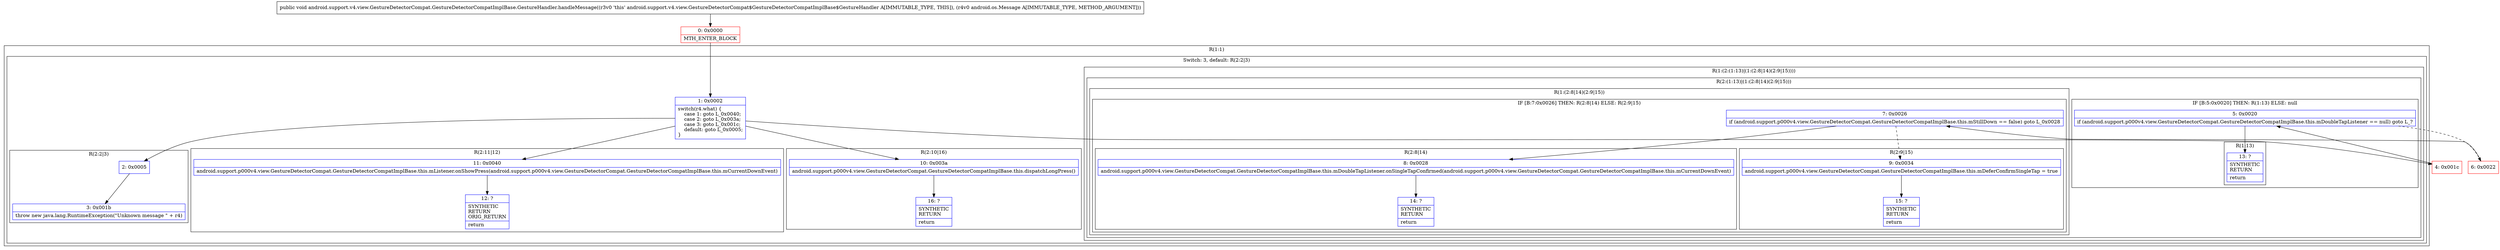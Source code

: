 digraph "CFG forandroid.support.v4.view.GestureDetectorCompat.GestureDetectorCompatImplBase.GestureHandler.handleMessage(Landroid\/os\/Message;)V" {
subgraph cluster_Region_262313706 {
label = "R(1:1)";
node [shape=record,color=blue];
subgraph cluster_SwitchRegion_1636396657 {
label = "Switch: 3, default: R(2:2|3)";
node [shape=record,color=blue];
Node_1 [shape=record,label="{1\:\ 0x0002|switch(r4.what) \{\l    case 1: goto L_0x0040;\l    case 2: goto L_0x003a;\l    case 3: goto L_0x001c;\l    default: goto L_0x0005;\l\}\l}"];
subgraph cluster_Region_2021228873 {
label = "R(2:11|12)";
node [shape=record,color=blue];
Node_11 [shape=record,label="{11\:\ 0x0040|android.support.p000v4.view.GestureDetectorCompat.GestureDetectorCompatImplBase.this.mListener.onShowPress(android.support.p000v4.view.GestureDetectorCompat.GestureDetectorCompatImplBase.this.mCurrentDownEvent)\l}"];
Node_12 [shape=record,label="{12\:\ ?|SYNTHETIC\lRETURN\lORIG_RETURN\l|return\l}"];
}
subgraph cluster_Region_525881857 {
label = "R(2:10|16)";
node [shape=record,color=blue];
Node_10 [shape=record,label="{10\:\ 0x003a|android.support.p000v4.view.GestureDetectorCompat.GestureDetectorCompatImplBase.this.dispatchLongPress()\l}"];
Node_16 [shape=record,label="{16\:\ ?|SYNTHETIC\lRETURN\l|return\l}"];
}
subgraph cluster_Region_72782534 {
label = "R(1:(2:(1:13)|(1:(2:8|14)(2:9|15))))";
node [shape=record,color=blue];
subgraph cluster_Region_772185819 {
label = "R(2:(1:13)|(1:(2:8|14)(2:9|15)))";
node [shape=record,color=blue];
subgraph cluster_IfRegion_448864667 {
label = "IF [B:5:0x0020] THEN: R(1:13) ELSE: null";
node [shape=record,color=blue];
Node_5 [shape=record,label="{5\:\ 0x0020|if (android.support.p000v4.view.GestureDetectorCompat.GestureDetectorCompatImplBase.this.mDoubleTapListener == null) goto L_?\l}"];
subgraph cluster_Region_1196728472 {
label = "R(1:13)";
node [shape=record,color=blue];
Node_13 [shape=record,label="{13\:\ ?|SYNTHETIC\lRETURN\l|return\l}"];
}
}
subgraph cluster_Region_2007292438 {
label = "R(1:(2:8|14)(2:9|15))";
node [shape=record,color=blue];
subgraph cluster_IfRegion_1833857663 {
label = "IF [B:7:0x0026] THEN: R(2:8|14) ELSE: R(2:9|15)";
node [shape=record,color=blue];
Node_7 [shape=record,label="{7\:\ 0x0026|if (android.support.p000v4.view.GestureDetectorCompat.GestureDetectorCompatImplBase.this.mStillDown == false) goto L_0x0028\l}"];
subgraph cluster_Region_2115001268 {
label = "R(2:8|14)";
node [shape=record,color=blue];
Node_8 [shape=record,label="{8\:\ 0x0028|android.support.p000v4.view.GestureDetectorCompat.GestureDetectorCompatImplBase.this.mDoubleTapListener.onSingleTapConfirmed(android.support.p000v4.view.GestureDetectorCompat.GestureDetectorCompatImplBase.this.mCurrentDownEvent)\l}"];
Node_14 [shape=record,label="{14\:\ ?|SYNTHETIC\lRETURN\l|return\l}"];
}
subgraph cluster_Region_472016014 {
label = "R(2:9|15)";
node [shape=record,color=blue];
Node_9 [shape=record,label="{9\:\ 0x0034|android.support.p000v4.view.GestureDetectorCompat.GestureDetectorCompatImplBase.this.mDeferConfirmSingleTap = true\l}"];
Node_15 [shape=record,label="{15\:\ ?|SYNTHETIC\lRETURN\l|return\l}"];
}
}
}
}
}
subgraph cluster_Region_1300724086 {
label = "R(2:2|3)";
node [shape=record,color=blue];
Node_2 [shape=record,label="{2\:\ 0x0005}"];
Node_3 [shape=record,label="{3\:\ 0x001b|throw new java.lang.RuntimeException(\"Unknown message \" + r4)\l}"];
}
}
}
Node_0 [shape=record,color=red,label="{0\:\ 0x0000|MTH_ENTER_BLOCK\l}"];
Node_4 [shape=record,color=red,label="{4\:\ 0x001c}"];
Node_6 [shape=record,color=red,label="{6\:\ 0x0022}"];
MethodNode[shape=record,label="{public void android.support.v4.view.GestureDetectorCompat.GestureDetectorCompatImplBase.GestureHandler.handleMessage((r3v0 'this' android.support.v4.view.GestureDetectorCompat$GestureDetectorCompatImplBase$GestureHandler A[IMMUTABLE_TYPE, THIS]), (r4v0 android.os.Message A[IMMUTABLE_TYPE, METHOD_ARGUMENT])) }"];
MethodNode -> Node_0;
Node_1 -> Node_2;
Node_1 -> Node_4;
Node_1 -> Node_10;
Node_1 -> Node_11;
Node_11 -> Node_12;
Node_10 -> Node_16;
Node_5 -> Node_6[style=dashed];
Node_5 -> Node_13;
Node_7 -> Node_8;
Node_7 -> Node_9[style=dashed];
Node_8 -> Node_14;
Node_9 -> Node_15;
Node_2 -> Node_3;
Node_0 -> Node_1;
Node_4 -> Node_5;
Node_6 -> Node_7;
}

